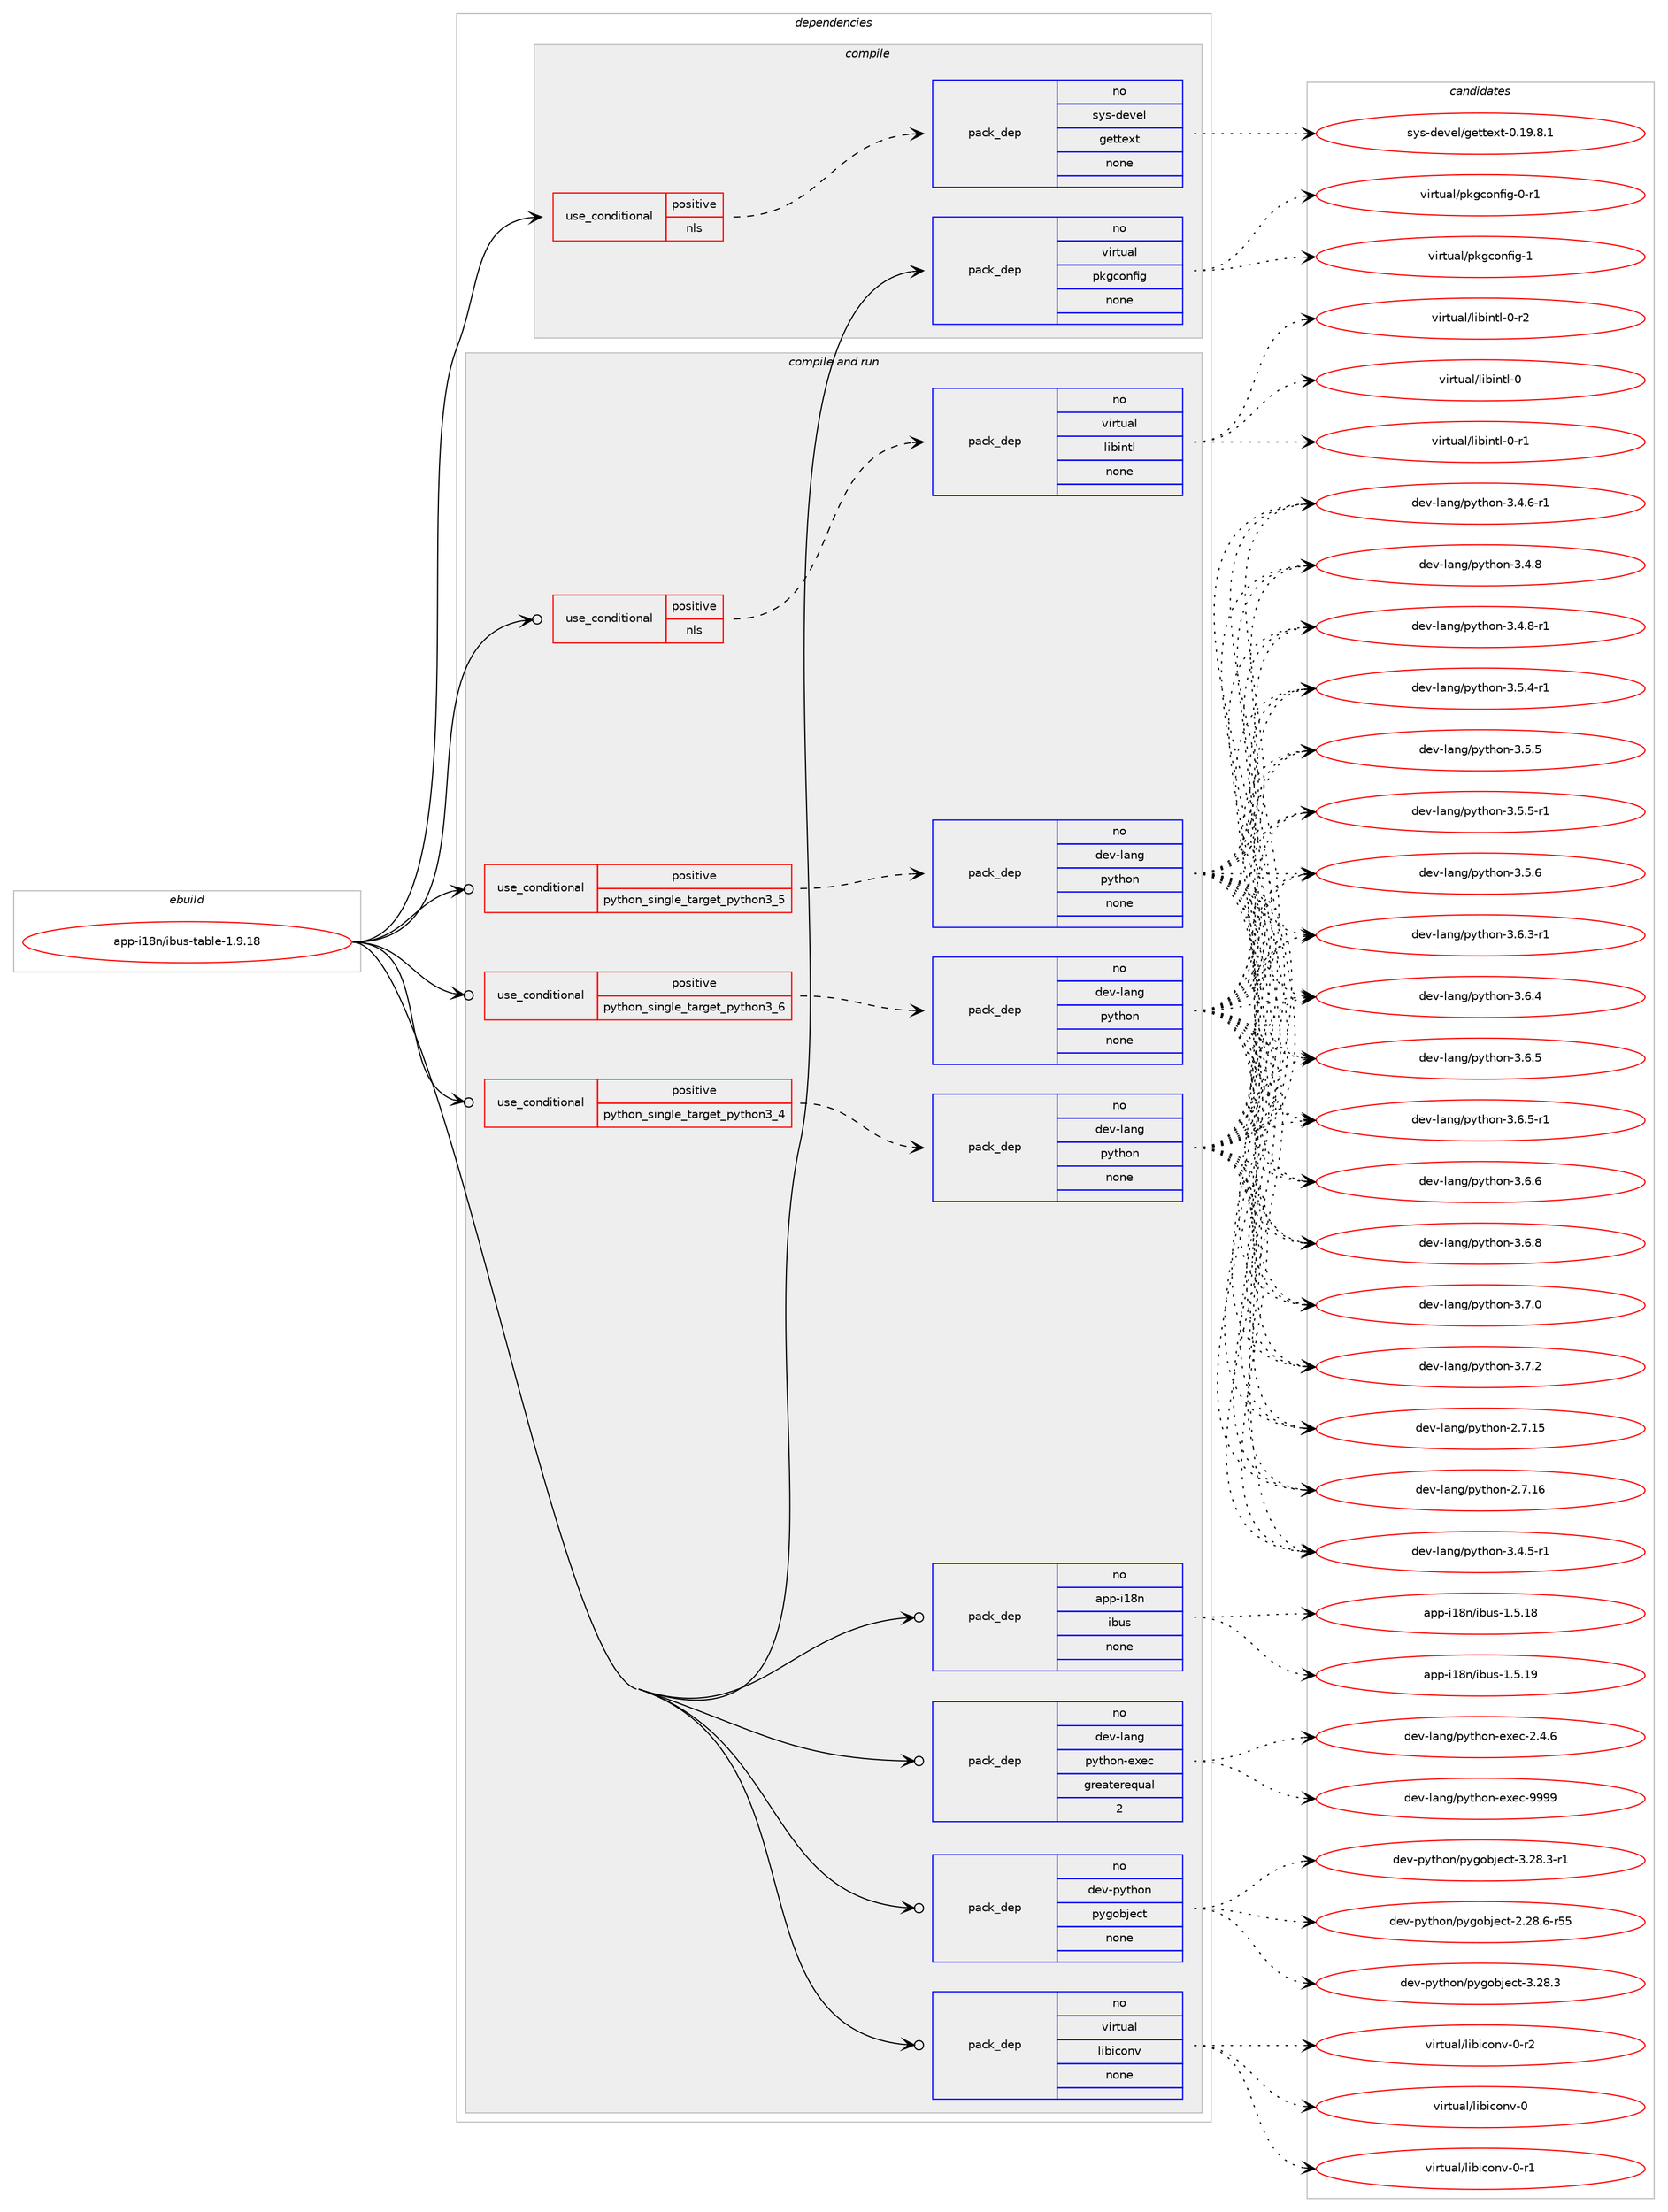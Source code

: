digraph prolog {

# *************
# Graph options
# *************

newrank=true;
concentrate=true;
compound=true;
graph [rankdir=LR,fontname=Helvetica,fontsize=10,ranksep=1.5];#, ranksep=2.5, nodesep=0.2];
edge  [arrowhead=vee];
node  [fontname=Helvetica,fontsize=10];

# **********
# The ebuild
# **********

subgraph cluster_leftcol {
color=gray;
rank=same;
label=<<i>ebuild</i>>;
id [label="app-i18n/ibus-table-1.9.18", color=red, width=4, href="../app-i18n/ibus-table-1.9.18.svg"];
}

# ****************
# The dependencies
# ****************

subgraph cluster_midcol {
color=gray;
label=<<i>dependencies</i>>;
subgraph cluster_compile {
fillcolor="#eeeeee";
style=filled;
label=<<i>compile</i>>;
subgraph cond352644 {
dependency1295257 [label=<<TABLE BORDER="0" CELLBORDER="1" CELLSPACING="0" CELLPADDING="4"><TR><TD ROWSPAN="3" CELLPADDING="10">use_conditional</TD></TR><TR><TD>positive</TD></TR><TR><TD>nls</TD></TR></TABLE>>, shape=none, color=red];
subgraph pack922502 {
dependency1295258 [label=<<TABLE BORDER="0" CELLBORDER="1" CELLSPACING="0" CELLPADDING="4" WIDTH="220"><TR><TD ROWSPAN="6" CELLPADDING="30">pack_dep</TD></TR><TR><TD WIDTH="110">no</TD></TR><TR><TD>sys-devel</TD></TR><TR><TD>gettext</TD></TR><TR><TD>none</TD></TR><TR><TD></TD></TR></TABLE>>, shape=none, color=blue];
}
dependency1295257:e -> dependency1295258:w [weight=20,style="dashed",arrowhead="vee"];
}
id:e -> dependency1295257:w [weight=20,style="solid",arrowhead="vee"];
subgraph pack922503 {
dependency1295259 [label=<<TABLE BORDER="0" CELLBORDER="1" CELLSPACING="0" CELLPADDING="4" WIDTH="220"><TR><TD ROWSPAN="6" CELLPADDING="30">pack_dep</TD></TR><TR><TD WIDTH="110">no</TD></TR><TR><TD>virtual</TD></TR><TR><TD>pkgconfig</TD></TR><TR><TD>none</TD></TR><TR><TD></TD></TR></TABLE>>, shape=none, color=blue];
}
id:e -> dependency1295259:w [weight=20,style="solid",arrowhead="vee"];
}
subgraph cluster_compileandrun {
fillcolor="#eeeeee";
style=filled;
label=<<i>compile and run</i>>;
subgraph cond352645 {
dependency1295260 [label=<<TABLE BORDER="0" CELLBORDER="1" CELLSPACING="0" CELLPADDING="4"><TR><TD ROWSPAN="3" CELLPADDING="10">use_conditional</TD></TR><TR><TD>positive</TD></TR><TR><TD>nls</TD></TR></TABLE>>, shape=none, color=red];
subgraph pack922504 {
dependency1295261 [label=<<TABLE BORDER="0" CELLBORDER="1" CELLSPACING="0" CELLPADDING="4" WIDTH="220"><TR><TD ROWSPAN="6" CELLPADDING="30">pack_dep</TD></TR><TR><TD WIDTH="110">no</TD></TR><TR><TD>virtual</TD></TR><TR><TD>libintl</TD></TR><TR><TD>none</TD></TR><TR><TD></TD></TR></TABLE>>, shape=none, color=blue];
}
dependency1295260:e -> dependency1295261:w [weight=20,style="dashed",arrowhead="vee"];
}
id:e -> dependency1295260:w [weight=20,style="solid",arrowhead="odotvee"];
subgraph cond352646 {
dependency1295262 [label=<<TABLE BORDER="0" CELLBORDER="1" CELLSPACING="0" CELLPADDING="4"><TR><TD ROWSPAN="3" CELLPADDING="10">use_conditional</TD></TR><TR><TD>positive</TD></TR><TR><TD>python_single_target_python3_4</TD></TR></TABLE>>, shape=none, color=red];
subgraph pack922505 {
dependency1295263 [label=<<TABLE BORDER="0" CELLBORDER="1" CELLSPACING="0" CELLPADDING="4" WIDTH="220"><TR><TD ROWSPAN="6" CELLPADDING="30">pack_dep</TD></TR><TR><TD WIDTH="110">no</TD></TR><TR><TD>dev-lang</TD></TR><TR><TD>python</TD></TR><TR><TD>none</TD></TR><TR><TD></TD></TR></TABLE>>, shape=none, color=blue];
}
dependency1295262:e -> dependency1295263:w [weight=20,style="dashed",arrowhead="vee"];
}
id:e -> dependency1295262:w [weight=20,style="solid",arrowhead="odotvee"];
subgraph cond352647 {
dependency1295264 [label=<<TABLE BORDER="0" CELLBORDER="1" CELLSPACING="0" CELLPADDING="4"><TR><TD ROWSPAN="3" CELLPADDING="10">use_conditional</TD></TR><TR><TD>positive</TD></TR><TR><TD>python_single_target_python3_5</TD></TR></TABLE>>, shape=none, color=red];
subgraph pack922506 {
dependency1295265 [label=<<TABLE BORDER="0" CELLBORDER="1" CELLSPACING="0" CELLPADDING="4" WIDTH="220"><TR><TD ROWSPAN="6" CELLPADDING="30">pack_dep</TD></TR><TR><TD WIDTH="110">no</TD></TR><TR><TD>dev-lang</TD></TR><TR><TD>python</TD></TR><TR><TD>none</TD></TR><TR><TD></TD></TR></TABLE>>, shape=none, color=blue];
}
dependency1295264:e -> dependency1295265:w [weight=20,style="dashed",arrowhead="vee"];
}
id:e -> dependency1295264:w [weight=20,style="solid",arrowhead="odotvee"];
subgraph cond352648 {
dependency1295266 [label=<<TABLE BORDER="0" CELLBORDER="1" CELLSPACING="0" CELLPADDING="4"><TR><TD ROWSPAN="3" CELLPADDING="10">use_conditional</TD></TR><TR><TD>positive</TD></TR><TR><TD>python_single_target_python3_6</TD></TR></TABLE>>, shape=none, color=red];
subgraph pack922507 {
dependency1295267 [label=<<TABLE BORDER="0" CELLBORDER="1" CELLSPACING="0" CELLPADDING="4" WIDTH="220"><TR><TD ROWSPAN="6" CELLPADDING="30">pack_dep</TD></TR><TR><TD WIDTH="110">no</TD></TR><TR><TD>dev-lang</TD></TR><TR><TD>python</TD></TR><TR><TD>none</TD></TR><TR><TD></TD></TR></TABLE>>, shape=none, color=blue];
}
dependency1295266:e -> dependency1295267:w [weight=20,style="dashed",arrowhead="vee"];
}
id:e -> dependency1295266:w [weight=20,style="solid",arrowhead="odotvee"];
subgraph pack922508 {
dependency1295268 [label=<<TABLE BORDER="0" CELLBORDER="1" CELLSPACING="0" CELLPADDING="4" WIDTH="220"><TR><TD ROWSPAN="6" CELLPADDING="30">pack_dep</TD></TR><TR><TD WIDTH="110">no</TD></TR><TR><TD>app-i18n</TD></TR><TR><TD>ibus</TD></TR><TR><TD>none</TD></TR><TR><TD></TD></TR></TABLE>>, shape=none, color=blue];
}
id:e -> dependency1295268:w [weight=20,style="solid",arrowhead="odotvee"];
subgraph pack922509 {
dependency1295269 [label=<<TABLE BORDER="0" CELLBORDER="1" CELLSPACING="0" CELLPADDING="4" WIDTH="220"><TR><TD ROWSPAN="6" CELLPADDING="30">pack_dep</TD></TR><TR><TD WIDTH="110">no</TD></TR><TR><TD>dev-lang</TD></TR><TR><TD>python-exec</TD></TR><TR><TD>greaterequal</TD></TR><TR><TD>2</TD></TR></TABLE>>, shape=none, color=blue];
}
id:e -> dependency1295269:w [weight=20,style="solid",arrowhead="odotvee"];
subgraph pack922510 {
dependency1295270 [label=<<TABLE BORDER="0" CELLBORDER="1" CELLSPACING="0" CELLPADDING="4" WIDTH="220"><TR><TD ROWSPAN="6" CELLPADDING="30">pack_dep</TD></TR><TR><TD WIDTH="110">no</TD></TR><TR><TD>dev-python</TD></TR><TR><TD>pygobject</TD></TR><TR><TD>none</TD></TR><TR><TD></TD></TR></TABLE>>, shape=none, color=blue];
}
id:e -> dependency1295270:w [weight=20,style="solid",arrowhead="odotvee"];
subgraph pack922511 {
dependency1295271 [label=<<TABLE BORDER="0" CELLBORDER="1" CELLSPACING="0" CELLPADDING="4" WIDTH="220"><TR><TD ROWSPAN="6" CELLPADDING="30">pack_dep</TD></TR><TR><TD WIDTH="110">no</TD></TR><TR><TD>virtual</TD></TR><TR><TD>libiconv</TD></TR><TR><TD>none</TD></TR><TR><TD></TD></TR></TABLE>>, shape=none, color=blue];
}
id:e -> dependency1295271:w [weight=20,style="solid",arrowhead="odotvee"];
}
subgraph cluster_run {
fillcolor="#eeeeee";
style=filled;
label=<<i>run</i>>;
}
}

# **************
# The candidates
# **************

subgraph cluster_choices {
rank=same;
color=gray;
label=<<i>candidates</i>>;

subgraph choice922502 {
color=black;
nodesep=1;
choice1151211154510010111810110847103101116116101120116454846495746564649 [label="sys-devel/gettext-0.19.8.1", color=red, width=4,href="../sys-devel/gettext-0.19.8.1.svg"];
dependency1295258:e -> choice1151211154510010111810110847103101116116101120116454846495746564649:w [style=dotted,weight="100"];
}
subgraph choice922503 {
color=black;
nodesep=1;
choice11810511411611797108471121071039911111010210510345484511449 [label="virtual/pkgconfig-0-r1", color=red, width=4,href="../virtual/pkgconfig-0-r1.svg"];
choice1181051141161179710847112107103991111101021051034549 [label="virtual/pkgconfig-1", color=red, width=4,href="../virtual/pkgconfig-1.svg"];
dependency1295259:e -> choice11810511411611797108471121071039911111010210510345484511449:w [style=dotted,weight="100"];
dependency1295259:e -> choice1181051141161179710847112107103991111101021051034549:w [style=dotted,weight="100"];
}
subgraph choice922504 {
color=black;
nodesep=1;
choice1181051141161179710847108105981051101161084548 [label="virtual/libintl-0", color=red, width=4,href="../virtual/libintl-0.svg"];
choice11810511411611797108471081059810511011610845484511449 [label="virtual/libintl-0-r1", color=red, width=4,href="../virtual/libintl-0-r1.svg"];
choice11810511411611797108471081059810511011610845484511450 [label="virtual/libintl-0-r2", color=red, width=4,href="../virtual/libintl-0-r2.svg"];
dependency1295261:e -> choice1181051141161179710847108105981051101161084548:w [style=dotted,weight="100"];
dependency1295261:e -> choice11810511411611797108471081059810511011610845484511449:w [style=dotted,weight="100"];
dependency1295261:e -> choice11810511411611797108471081059810511011610845484511450:w [style=dotted,weight="100"];
}
subgraph choice922505 {
color=black;
nodesep=1;
choice10010111845108971101034711212111610411111045504655464953 [label="dev-lang/python-2.7.15", color=red, width=4,href="../dev-lang/python-2.7.15.svg"];
choice10010111845108971101034711212111610411111045504655464954 [label="dev-lang/python-2.7.16", color=red, width=4,href="../dev-lang/python-2.7.16.svg"];
choice1001011184510897110103471121211161041111104551465246534511449 [label="dev-lang/python-3.4.5-r1", color=red, width=4,href="../dev-lang/python-3.4.5-r1.svg"];
choice1001011184510897110103471121211161041111104551465246544511449 [label="dev-lang/python-3.4.6-r1", color=red, width=4,href="../dev-lang/python-3.4.6-r1.svg"];
choice100101118451089711010347112121116104111110455146524656 [label="dev-lang/python-3.4.8", color=red, width=4,href="../dev-lang/python-3.4.8.svg"];
choice1001011184510897110103471121211161041111104551465246564511449 [label="dev-lang/python-3.4.8-r1", color=red, width=4,href="../dev-lang/python-3.4.8-r1.svg"];
choice1001011184510897110103471121211161041111104551465346524511449 [label="dev-lang/python-3.5.4-r1", color=red, width=4,href="../dev-lang/python-3.5.4-r1.svg"];
choice100101118451089711010347112121116104111110455146534653 [label="dev-lang/python-3.5.5", color=red, width=4,href="../dev-lang/python-3.5.5.svg"];
choice1001011184510897110103471121211161041111104551465346534511449 [label="dev-lang/python-3.5.5-r1", color=red, width=4,href="../dev-lang/python-3.5.5-r1.svg"];
choice100101118451089711010347112121116104111110455146534654 [label="dev-lang/python-3.5.6", color=red, width=4,href="../dev-lang/python-3.5.6.svg"];
choice1001011184510897110103471121211161041111104551465446514511449 [label="dev-lang/python-3.6.3-r1", color=red, width=4,href="../dev-lang/python-3.6.3-r1.svg"];
choice100101118451089711010347112121116104111110455146544652 [label="dev-lang/python-3.6.4", color=red, width=4,href="../dev-lang/python-3.6.4.svg"];
choice100101118451089711010347112121116104111110455146544653 [label="dev-lang/python-3.6.5", color=red, width=4,href="../dev-lang/python-3.6.5.svg"];
choice1001011184510897110103471121211161041111104551465446534511449 [label="dev-lang/python-3.6.5-r1", color=red, width=4,href="../dev-lang/python-3.6.5-r1.svg"];
choice100101118451089711010347112121116104111110455146544654 [label="dev-lang/python-3.6.6", color=red, width=4,href="../dev-lang/python-3.6.6.svg"];
choice100101118451089711010347112121116104111110455146544656 [label="dev-lang/python-3.6.8", color=red, width=4,href="../dev-lang/python-3.6.8.svg"];
choice100101118451089711010347112121116104111110455146554648 [label="dev-lang/python-3.7.0", color=red, width=4,href="../dev-lang/python-3.7.0.svg"];
choice100101118451089711010347112121116104111110455146554650 [label="dev-lang/python-3.7.2", color=red, width=4,href="../dev-lang/python-3.7.2.svg"];
dependency1295263:e -> choice10010111845108971101034711212111610411111045504655464953:w [style=dotted,weight="100"];
dependency1295263:e -> choice10010111845108971101034711212111610411111045504655464954:w [style=dotted,weight="100"];
dependency1295263:e -> choice1001011184510897110103471121211161041111104551465246534511449:w [style=dotted,weight="100"];
dependency1295263:e -> choice1001011184510897110103471121211161041111104551465246544511449:w [style=dotted,weight="100"];
dependency1295263:e -> choice100101118451089711010347112121116104111110455146524656:w [style=dotted,weight="100"];
dependency1295263:e -> choice1001011184510897110103471121211161041111104551465246564511449:w [style=dotted,weight="100"];
dependency1295263:e -> choice1001011184510897110103471121211161041111104551465346524511449:w [style=dotted,weight="100"];
dependency1295263:e -> choice100101118451089711010347112121116104111110455146534653:w [style=dotted,weight="100"];
dependency1295263:e -> choice1001011184510897110103471121211161041111104551465346534511449:w [style=dotted,weight="100"];
dependency1295263:e -> choice100101118451089711010347112121116104111110455146534654:w [style=dotted,weight="100"];
dependency1295263:e -> choice1001011184510897110103471121211161041111104551465446514511449:w [style=dotted,weight="100"];
dependency1295263:e -> choice100101118451089711010347112121116104111110455146544652:w [style=dotted,weight="100"];
dependency1295263:e -> choice100101118451089711010347112121116104111110455146544653:w [style=dotted,weight="100"];
dependency1295263:e -> choice1001011184510897110103471121211161041111104551465446534511449:w [style=dotted,weight="100"];
dependency1295263:e -> choice100101118451089711010347112121116104111110455146544654:w [style=dotted,weight="100"];
dependency1295263:e -> choice100101118451089711010347112121116104111110455146544656:w [style=dotted,weight="100"];
dependency1295263:e -> choice100101118451089711010347112121116104111110455146554648:w [style=dotted,weight="100"];
dependency1295263:e -> choice100101118451089711010347112121116104111110455146554650:w [style=dotted,weight="100"];
}
subgraph choice922506 {
color=black;
nodesep=1;
choice10010111845108971101034711212111610411111045504655464953 [label="dev-lang/python-2.7.15", color=red, width=4,href="../dev-lang/python-2.7.15.svg"];
choice10010111845108971101034711212111610411111045504655464954 [label="dev-lang/python-2.7.16", color=red, width=4,href="../dev-lang/python-2.7.16.svg"];
choice1001011184510897110103471121211161041111104551465246534511449 [label="dev-lang/python-3.4.5-r1", color=red, width=4,href="../dev-lang/python-3.4.5-r1.svg"];
choice1001011184510897110103471121211161041111104551465246544511449 [label="dev-lang/python-3.4.6-r1", color=red, width=4,href="../dev-lang/python-3.4.6-r1.svg"];
choice100101118451089711010347112121116104111110455146524656 [label="dev-lang/python-3.4.8", color=red, width=4,href="../dev-lang/python-3.4.8.svg"];
choice1001011184510897110103471121211161041111104551465246564511449 [label="dev-lang/python-3.4.8-r1", color=red, width=4,href="../dev-lang/python-3.4.8-r1.svg"];
choice1001011184510897110103471121211161041111104551465346524511449 [label="dev-lang/python-3.5.4-r1", color=red, width=4,href="../dev-lang/python-3.5.4-r1.svg"];
choice100101118451089711010347112121116104111110455146534653 [label="dev-lang/python-3.5.5", color=red, width=4,href="../dev-lang/python-3.5.5.svg"];
choice1001011184510897110103471121211161041111104551465346534511449 [label="dev-lang/python-3.5.5-r1", color=red, width=4,href="../dev-lang/python-3.5.5-r1.svg"];
choice100101118451089711010347112121116104111110455146534654 [label="dev-lang/python-3.5.6", color=red, width=4,href="../dev-lang/python-3.5.6.svg"];
choice1001011184510897110103471121211161041111104551465446514511449 [label="dev-lang/python-3.6.3-r1", color=red, width=4,href="../dev-lang/python-3.6.3-r1.svg"];
choice100101118451089711010347112121116104111110455146544652 [label="dev-lang/python-3.6.4", color=red, width=4,href="../dev-lang/python-3.6.4.svg"];
choice100101118451089711010347112121116104111110455146544653 [label="dev-lang/python-3.6.5", color=red, width=4,href="../dev-lang/python-3.6.5.svg"];
choice1001011184510897110103471121211161041111104551465446534511449 [label="dev-lang/python-3.6.5-r1", color=red, width=4,href="../dev-lang/python-3.6.5-r1.svg"];
choice100101118451089711010347112121116104111110455146544654 [label="dev-lang/python-3.6.6", color=red, width=4,href="../dev-lang/python-3.6.6.svg"];
choice100101118451089711010347112121116104111110455146544656 [label="dev-lang/python-3.6.8", color=red, width=4,href="../dev-lang/python-3.6.8.svg"];
choice100101118451089711010347112121116104111110455146554648 [label="dev-lang/python-3.7.0", color=red, width=4,href="../dev-lang/python-3.7.0.svg"];
choice100101118451089711010347112121116104111110455146554650 [label="dev-lang/python-3.7.2", color=red, width=4,href="../dev-lang/python-3.7.2.svg"];
dependency1295265:e -> choice10010111845108971101034711212111610411111045504655464953:w [style=dotted,weight="100"];
dependency1295265:e -> choice10010111845108971101034711212111610411111045504655464954:w [style=dotted,weight="100"];
dependency1295265:e -> choice1001011184510897110103471121211161041111104551465246534511449:w [style=dotted,weight="100"];
dependency1295265:e -> choice1001011184510897110103471121211161041111104551465246544511449:w [style=dotted,weight="100"];
dependency1295265:e -> choice100101118451089711010347112121116104111110455146524656:w [style=dotted,weight="100"];
dependency1295265:e -> choice1001011184510897110103471121211161041111104551465246564511449:w [style=dotted,weight="100"];
dependency1295265:e -> choice1001011184510897110103471121211161041111104551465346524511449:w [style=dotted,weight="100"];
dependency1295265:e -> choice100101118451089711010347112121116104111110455146534653:w [style=dotted,weight="100"];
dependency1295265:e -> choice1001011184510897110103471121211161041111104551465346534511449:w [style=dotted,weight="100"];
dependency1295265:e -> choice100101118451089711010347112121116104111110455146534654:w [style=dotted,weight="100"];
dependency1295265:e -> choice1001011184510897110103471121211161041111104551465446514511449:w [style=dotted,weight="100"];
dependency1295265:e -> choice100101118451089711010347112121116104111110455146544652:w [style=dotted,weight="100"];
dependency1295265:e -> choice100101118451089711010347112121116104111110455146544653:w [style=dotted,weight="100"];
dependency1295265:e -> choice1001011184510897110103471121211161041111104551465446534511449:w [style=dotted,weight="100"];
dependency1295265:e -> choice100101118451089711010347112121116104111110455146544654:w [style=dotted,weight="100"];
dependency1295265:e -> choice100101118451089711010347112121116104111110455146544656:w [style=dotted,weight="100"];
dependency1295265:e -> choice100101118451089711010347112121116104111110455146554648:w [style=dotted,weight="100"];
dependency1295265:e -> choice100101118451089711010347112121116104111110455146554650:w [style=dotted,weight="100"];
}
subgraph choice922507 {
color=black;
nodesep=1;
choice10010111845108971101034711212111610411111045504655464953 [label="dev-lang/python-2.7.15", color=red, width=4,href="../dev-lang/python-2.7.15.svg"];
choice10010111845108971101034711212111610411111045504655464954 [label="dev-lang/python-2.7.16", color=red, width=4,href="../dev-lang/python-2.7.16.svg"];
choice1001011184510897110103471121211161041111104551465246534511449 [label="dev-lang/python-3.4.5-r1", color=red, width=4,href="../dev-lang/python-3.4.5-r1.svg"];
choice1001011184510897110103471121211161041111104551465246544511449 [label="dev-lang/python-3.4.6-r1", color=red, width=4,href="../dev-lang/python-3.4.6-r1.svg"];
choice100101118451089711010347112121116104111110455146524656 [label="dev-lang/python-3.4.8", color=red, width=4,href="../dev-lang/python-3.4.8.svg"];
choice1001011184510897110103471121211161041111104551465246564511449 [label="dev-lang/python-3.4.8-r1", color=red, width=4,href="../dev-lang/python-3.4.8-r1.svg"];
choice1001011184510897110103471121211161041111104551465346524511449 [label="dev-lang/python-3.5.4-r1", color=red, width=4,href="../dev-lang/python-3.5.4-r1.svg"];
choice100101118451089711010347112121116104111110455146534653 [label="dev-lang/python-3.5.5", color=red, width=4,href="../dev-lang/python-3.5.5.svg"];
choice1001011184510897110103471121211161041111104551465346534511449 [label="dev-lang/python-3.5.5-r1", color=red, width=4,href="../dev-lang/python-3.5.5-r1.svg"];
choice100101118451089711010347112121116104111110455146534654 [label="dev-lang/python-3.5.6", color=red, width=4,href="../dev-lang/python-3.5.6.svg"];
choice1001011184510897110103471121211161041111104551465446514511449 [label="dev-lang/python-3.6.3-r1", color=red, width=4,href="../dev-lang/python-3.6.3-r1.svg"];
choice100101118451089711010347112121116104111110455146544652 [label="dev-lang/python-3.6.4", color=red, width=4,href="../dev-lang/python-3.6.4.svg"];
choice100101118451089711010347112121116104111110455146544653 [label="dev-lang/python-3.6.5", color=red, width=4,href="../dev-lang/python-3.6.5.svg"];
choice1001011184510897110103471121211161041111104551465446534511449 [label="dev-lang/python-3.6.5-r1", color=red, width=4,href="../dev-lang/python-3.6.5-r1.svg"];
choice100101118451089711010347112121116104111110455146544654 [label="dev-lang/python-3.6.6", color=red, width=4,href="../dev-lang/python-3.6.6.svg"];
choice100101118451089711010347112121116104111110455146544656 [label="dev-lang/python-3.6.8", color=red, width=4,href="../dev-lang/python-3.6.8.svg"];
choice100101118451089711010347112121116104111110455146554648 [label="dev-lang/python-3.7.0", color=red, width=4,href="../dev-lang/python-3.7.0.svg"];
choice100101118451089711010347112121116104111110455146554650 [label="dev-lang/python-3.7.2", color=red, width=4,href="../dev-lang/python-3.7.2.svg"];
dependency1295267:e -> choice10010111845108971101034711212111610411111045504655464953:w [style=dotted,weight="100"];
dependency1295267:e -> choice10010111845108971101034711212111610411111045504655464954:w [style=dotted,weight="100"];
dependency1295267:e -> choice1001011184510897110103471121211161041111104551465246534511449:w [style=dotted,weight="100"];
dependency1295267:e -> choice1001011184510897110103471121211161041111104551465246544511449:w [style=dotted,weight="100"];
dependency1295267:e -> choice100101118451089711010347112121116104111110455146524656:w [style=dotted,weight="100"];
dependency1295267:e -> choice1001011184510897110103471121211161041111104551465246564511449:w [style=dotted,weight="100"];
dependency1295267:e -> choice1001011184510897110103471121211161041111104551465346524511449:w [style=dotted,weight="100"];
dependency1295267:e -> choice100101118451089711010347112121116104111110455146534653:w [style=dotted,weight="100"];
dependency1295267:e -> choice1001011184510897110103471121211161041111104551465346534511449:w [style=dotted,weight="100"];
dependency1295267:e -> choice100101118451089711010347112121116104111110455146534654:w [style=dotted,weight="100"];
dependency1295267:e -> choice1001011184510897110103471121211161041111104551465446514511449:w [style=dotted,weight="100"];
dependency1295267:e -> choice100101118451089711010347112121116104111110455146544652:w [style=dotted,weight="100"];
dependency1295267:e -> choice100101118451089711010347112121116104111110455146544653:w [style=dotted,weight="100"];
dependency1295267:e -> choice1001011184510897110103471121211161041111104551465446534511449:w [style=dotted,weight="100"];
dependency1295267:e -> choice100101118451089711010347112121116104111110455146544654:w [style=dotted,weight="100"];
dependency1295267:e -> choice100101118451089711010347112121116104111110455146544656:w [style=dotted,weight="100"];
dependency1295267:e -> choice100101118451089711010347112121116104111110455146554648:w [style=dotted,weight="100"];
dependency1295267:e -> choice100101118451089711010347112121116104111110455146554650:w [style=dotted,weight="100"];
}
subgraph choice922508 {
color=black;
nodesep=1;
choice97112112451054956110471059811711545494653464956 [label="app-i18n/ibus-1.5.18", color=red, width=4,href="../app-i18n/ibus-1.5.18.svg"];
choice97112112451054956110471059811711545494653464957 [label="app-i18n/ibus-1.5.19", color=red, width=4,href="../app-i18n/ibus-1.5.19.svg"];
dependency1295268:e -> choice97112112451054956110471059811711545494653464956:w [style=dotted,weight="100"];
dependency1295268:e -> choice97112112451054956110471059811711545494653464957:w [style=dotted,weight="100"];
}
subgraph choice922509 {
color=black;
nodesep=1;
choice1001011184510897110103471121211161041111104510112010199455046524654 [label="dev-lang/python-exec-2.4.6", color=red, width=4,href="../dev-lang/python-exec-2.4.6.svg"];
choice10010111845108971101034711212111610411111045101120101994557575757 [label="dev-lang/python-exec-9999", color=red, width=4,href="../dev-lang/python-exec-9999.svg"];
dependency1295269:e -> choice1001011184510897110103471121211161041111104510112010199455046524654:w [style=dotted,weight="100"];
dependency1295269:e -> choice10010111845108971101034711212111610411111045101120101994557575757:w [style=dotted,weight="100"];
}
subgraph choice922510 {
color=black;
nodesep=1;
choice1001011184511212111610411111047112121103111981061019911645504650564654451145353 [label="dev-python/pygobject-2.28.6-r55", color=red, width=4,href="../dev-python/pygobject-2.28.6-r55.svg"];
choice1001011184511212111610411111047112121103111981061019911645514650564651 [label="dev-python/pygobject-3.28.3", color=red, width=4,href="../dev-python/pygobject-3.28.3.svg"];
choice10010111845112121116104111110471121211031119810610199116455146505646514511449 [label="dev-python/pygobject-3.28.3-r1", color=red, width=4,href="../dev-python/pygobject-3.28.3-r1.svg"];
dependency1295270:e -> choice1001011184511212111610411111047112121103111981061019911645504650564654451145353:w [style=dotted,weight="100"];
dependency1295270:e -> choice1001011184511212111610411111047112121103111981061019911645514650564651:w [style=dotted,weight="100"];
dependency1295270:e -> choice10010111845112121116104111110471121211031119810610199116455146505646514511449:w [style=dotted,weight="100"];
}
subgraph choice922511 {
color=black;
nodesep=1;
choice118105114116117971084710810598105991111101184548 [label="virtual/libiconv-0", color=red, width=4,href="../virtual/libiconv-0.svg"];
choice1181051141161179710847108105981059911111011845484511449 [label="virtual/libiconv-0-r1", color=red, width=4,href="../virtual/libiconv-0-r1.svg"];
choice1181051141161179710847108105981059911111011845484511450 [label="virtual/libiconv-0-r2", color=red, width=4,href="../virtual/libiconv-0-r2.svg"];
dependency1295271:e -> choice118105114116117971084710810598105991111101184548:w [style=dotted,weight="100"];
dependency1295271:e -> choice1181051141161179710847108105981059911111011845484511449:w [style=dotted,weight="100"];
dependency1295271:e -> choice1181051141161179710847108105981059911111011845484511450:w [style=dotted,weight="100"];
}
}

}
